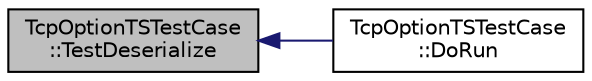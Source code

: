 digraph "TcpOptionTSTestCase::TestDeserialize"
{
  edge [fontname="Helvetica",fontsize="10",labelfontname="Helvetica",labelfontsize="10"];
  node [fontname="Helvetica",fontsize="10",shape=record];
  rankdir="LR";
  Node1 [label="TcpOptionTSTestCase\l::TestDeserialize",height=0.2,width=0.4,color="black", fillcolor="grey75", style="filled", fontcolor="black"];
  Node1 -> Node2 [dir="back",color="midnightblue",fontsize="10",style="solid"];
  Node2 [label="TcpOptionTSTestCase\l::DoRun",height=0.2,width=0.4,color="black", fillcolor="white", style="filled",URL="$d9/d80/classTcpOptionTSTestCase.html#a53011c31faadadd5da00292ee7544b35",tooltip="Implementation to actually run this TestCase. "];
}
